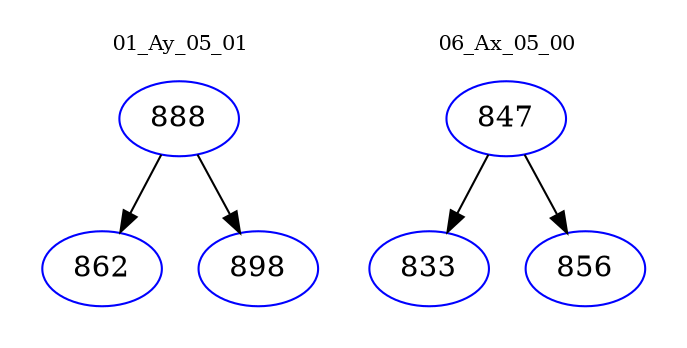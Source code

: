 digraph{
subgraph cluster_0 {
color = white
label = "01_Ay_05_01";
fontsize=10;
T0_888 [label="888", color="blue"]
T0_888 -> T0_862 [color="black"]
T0_862 [label="862", color="blue"]
T0_888 -> T0_898 [color="black"]
T0_898 [label="898", color="blue"]
}
subgraph cluster_1 {
color = white
label = "06_Ax_05_00";
fontsize=10;
T1_847 [label="847", color="blue"]
T1_847 -> T1_833 [color="black"]
T1_833 [label="833", color="blue"]
T1_847 -> T1_856 [color="black"]
T1_856 [label="856", color="blue"]
}
}
